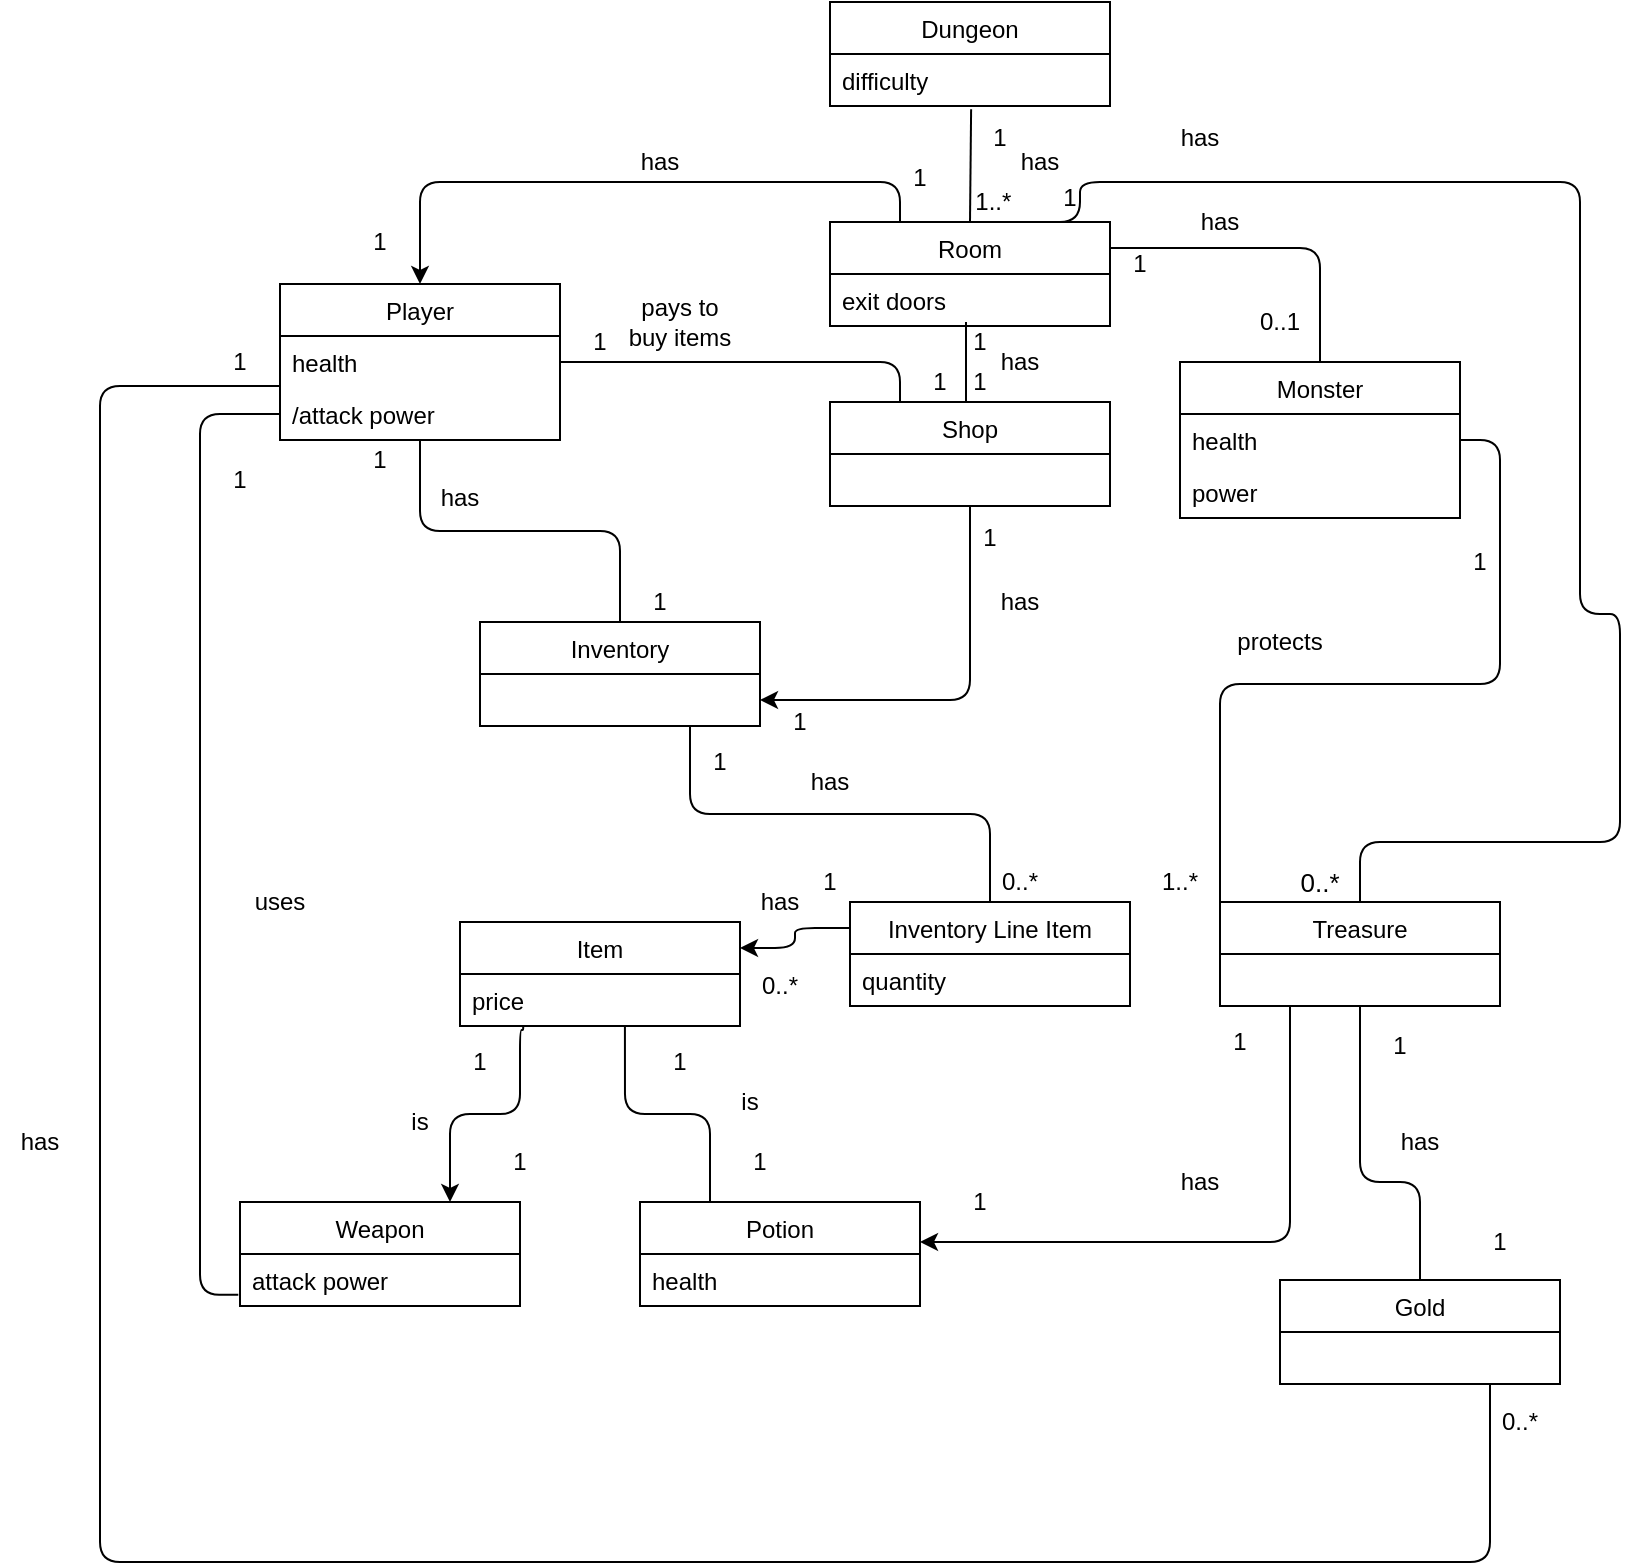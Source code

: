 <mxfile version="14.4.2" type="device"><diagram id="jh66l_IsgjTNY8AxcWGC" name="Page-1"><mxGraphModel dx="1038" dy="522" grid="1" gridSize="10" guides="1" tooltips="1" connect="1" arrows="1" fold="1" page="1" pageScale="1" pageWidth="850" pageHeight="1100" math="0" shadow="0"><root><mxCell id="0"/><mxCell id="1" parent="0"/><mxCell id="UYBUeqFoWSDo8eOxI7jC-110" style="edgeStyle=orthogonalEdgeStyle;rounded=1;orthogonalLoop=1;jettySize=auto;html=1;entryX=0.5;entryY=0;entryDx=0;entryDy=0;endArrow=none;endFill=0;" edge="1" parent="1" source="UYBUeqFoWSDo8eOxI7jC-1" target="UYBUeqFoWSDo8eOxI7jC-25"><mxGeometry relative="1" as="geometry"/></mxCell><mxCell id="UYBUeqFoWSDo8eOxI7jC-1" value="Player" style="swimlane;fontStyle=0;childLayout=stackLayout;horizontal=1;startSize=26;fillColor=none;horizontalStack=0;resizeParent=1;resizeParentMax=0;resizeLast=0;collapsible=1;marginBottom=0;" vertex="1" parent="1"><mxGeometry x="150" y="171" width="140" height="78" as="geometry"/></mxCell><mxCell id="UYBUeqFoWSDo8eOxI7jC-45" value="health" style="text;strokeColor=none;fillColor=none;align=left;verticalAlign=top;spacingLeft=4;spacingRight=4;overflow=hidden;rotatable=0;points=[[0,0.5],[1,0.5]];portConstraint=eastwest;" vertex="1" parent="UYBUeqFoWSDo8eOxI7jC-1"><mxGeometry y="26" width="140" height="26" as="geometry"/></mxCell><mxCell id="UYBUeqFoWSDo8eOxI7jC-47" value="/attack power" style="text;strokeColor=none;fillColor=none;align=left;verticalAlign=top;spacingLeft=4;spacingRight=4;overflow=hidden;rotatable=0;points=[[0,0.5],[1,0.5]];portConstraint=eastwest;" vertex="1" parent="UYBUeqFoWSDo8eOxI7jC-1"><mxGeometry y="52" width="140" height="26" as="geometry"/></mxCell><mxCell id="UYBUeqFoWSDo8eOxI7jC-5" value="Shop" style="swimlane;fontStyle=0;childLayout=stackLayout;horizontal=1;startSize=26;fillColor=none;horizontalStack=0;resizeParent=1;resizeParentMax=0;resizeLast=0;collapsible=1;marginBottom=0;" vertex="1" parent="1"><mxGeometry x="425" y="230" width="140" height="52" as="geometry"/></mxCell><mxCell id="UYBUeqFoWSDo8eOxI7jC-13" value="Dungeon" style="swimlane;fontStyle=0;childLayout=stackLayout;horizontal=1;startSize=26;fillColor=none;horizontalStack=0;resizeParent=1;resizeParentMax=0;resizeLast=0;collapsible=1;marginBottom=0;" vertex="1" parent="1"><mxGeometry x="425" y="30" width="140" height="52" as="geometry"/></mxCell><mxCell id="UYBUeqFoWSDo8eOxI7jC-15" value="difficulty" style="text;strokeColor=none;fillColor=none;align=left;verticalAlign=top;spacingLeft=4;spacingRight=4;overflow=hidden;rotatable=0;points=[[0,0.5],[1,0.5]];portConstraint=eastwest;" vertex="1" parent="UYBUeqFoWSDo8eOxI7jC-13"><mxGeometry y="26" width="140" height="26" as="geometry"/></mxCell><mxCell id="UYBUeqFoWSDo8eOxI7jC-197" style="edgeStyle=orthogonalEdgeStyle;rounded=1;orthogonalLoop=1;jettySize=auto;html=1;exitX=0.75;exitY=0;exitDx=0;exitDy=0;entryX=1.04;entryY=-0.4;entryDx=0;entryDy=0;entryPerimeter=0;startArrow=classic;startFill=1;endArrow=none;endFill=0;" edge="1" parent="1" source="UYBUeqFoWSDo8eOxI7jC-17" target="UYBUeqFoWSDo8eOxI7jC-198"><mxGeometry relative="1" as="geometry"><Array as="points"><mxPoint x="235" y="586"/><mxPoint x="270" y="586"/><mxPoint x="270" y="544"/><mxPoint x="272" y="544"/></Array></mxGeometry></mxCell><mxCell id="UYBUeqFoWSDo8eOxI7jC-17" value="Weapon" style="swimlane;fontStyle=0;childLayout=stackLayout;horizontal=1;startSize=26;fillColor=none;horizontalStack=0;resizeParent=1;resizeParentMax=0;resizeLast=0;collapsible=1;marginBottom=0;" vertex="1" parent="1"><mxGeometry x="130" y="630" width="140" height="52" as="geometry"/></mxCell><mxCell id="UYBUeqFoWSDo8eOxI7jC-18" value="attack power" style="text;strokeColor=none;fillColor=none;align=left;verticalAlign=top;spacingLeft=4;spacingRight=4;overflow=hidden;rotatable=0;points=[[0,0.5],[1,0.5]];portConstraint=eastwest;" vertex="1" parent="UYBUeqFoWSDo8eOxI7jC-17"><mxGeometry y="26" width="140" height="26" as="geometry"/></mxCell><mxCell id="UYBUeqFoWSDo8eOxI7jC-88" style="edgeStyle=orthogonalEdgeStyle;rounded=1;orthogonalLoop=1;jettySize=auto;html=1;exitX=0.75;exitY=0;exitDx=0;exitDy=0;entryX=0.5;entryY=0;entryDx=0;entryDy=0;endArrow=none;endFill=0;" edge="1" parent="1" source="UYBUeqFoWSDo8eOxI7jC-21" target="UYBUeqFoWSDo8eOxI7jC-75"><mxGeometry relative="1" as="geometry"><Array as="points"><mxPoint x="550" y="140"/><mxPoint x="550" y="120"/><mxPoint x="800" y="120"/><mxPoint x="800" y="336"/><mxPoint x="820" y="336"/><mxPoint x="820" y="450"/><mxPoint x="690" y="450"/></Array></mxGeometry></mxCell><mxCell id="UYBUeqFoWSDo8eOxI7jC-120" style="edgeStyle=orthogonalEdgeStyle;rounded=1;orthogonalLoop=1;jettySize=auto;html=1;exitX=0.25;exitY=0;exitDx=0;exitDy=0;entryX=0.5;entryY=0;entryDx=0;entryDy=0;endArrow=classic;endFill=1;startArrow=none;startFill=0;" edge="1" parent="1" source="UYBUeqFoWSDo8eOxI7jC-21" target="UYBUeqFoWSDo8eOxI7jC-1"><mxGeometry relative="1" as="geometry"/></mxCell><mxCell id="UYBUeqFoWSDo8eOxI7jC-21" value="Room" style="swimlane;fontStyle=0;childLayout=stackLayout;horizontal=1;startSize=26;fillColor=none;horizontalStack=0;resizeParent=1;resizeParentMax=0;resizeLast=0;collapsible=1;marginBottom=0;" vertex="1" parent="1"><mxGeometry x="425" y="140" width="140" height="52" as="geometry"/></mxCell><mxCell id="UYBUeqFoWSDo8eOxI7jC-22" value="exit doors" style="text;strokeColor=none;fillColor=none;align=left;verticalAlign=top;spacingLeft=4;spacingRight=4;overflow=hidden;rotatable=0;points=[[0,0.5],[1,0.5]];portConstraint=eastwest;" vertex="1" parent="UYBUeqFoWSDo8eOxI7jC-21"><mxGeometry y="26" width="140" height="26" as="geometry"/></mxCell><mxCell id="UYBUeqFoWSDo8eOxI7jC-192" style="edgeStyle=orthogonalEdgeStyle;rounded=1;orthogonalLoop=1;jettySize=auto;html=1;exitX=0.75;exitY=1;exitDx=0;exitDy=0;startArrow=none;startFill=0;endArrow=none;endFill=0;" edge="1" parent="1" source="UYBUeqFoWSDo8eOxI7jC-25" target="UYBUeqFoWSDo8eOxI7jC-189"><mxGeometry relative="1" as="geometry"/></mxCell><mxCell id="UYBUeqFoWSDo8eOxI7jC-25" value="Inventory" style="swimlane;fontStyle=0;childLayout=stackLayout;horizontal=1;startSize=26;fillColor=none;horizontalStack=0;resizeParent=1;resizeParentMax=0;resizeLast=0;collapsible=1;marginBottom=0;" vertex="1" parent="1"><mxGeometry x="250" y="340" width="140" height="52" as="geometry"/></mxCell><mxCell id="UYBUeqFoWSDo8eOxI7jC-191" style="edgeStyle=orthogonalEdgeStyle;rounded=1;orthogonalLoop=1;jettySize=auto;html=1;exitX=1;exitY=0.25;exitDx=0;exitDy=0;entryX=0;entryY=0.25;entryDx=0;entryDy=0;startArrow=classic;startFill=1;endArrow=none;endFill=0;" edge="1" parent="1" source="UYBUeqFoWSDo8eOxI7jC-29" target="UYBUeqFoWSDo8eOxI7jC-189"><mxGeometry relative="1" as="geometry"/></mxCell><mxCell id="UYBUeqFoWSDo8eOxI7jC-29" value="Item" style="swimlane;fontStyle=0;childLayout=stackLayout;horizontal=1;startSize=26;fillColor=none;horizontalStack=0;resizeParent=1;resizeParentMax=0;resizeLast=0;collapsible=1;marginBottom=0;" vertex="1" parent="1"><mxGeometry x="240" y="490" width="140" height="52" as="geometry"/></mxCell><mxCell id="UYBUeqFoWSDo8eOxI7jC-195" value="price" style="text;strokeColor=none;fillColor=none;align=left;verticalAlign=top;spacingLeft=4;spacingRight=4;overflow=hidden;rotatable=0;points=[[0,0.5],[1,0.5]];portConstraint=eastwest;" vertex="1" parent="UYBUeqFoWSDo8eOxI7jC-29"><mxGeometry y="26" width="140" height="26" as="geometry"/></mxCell><mxCell id="UYBUeqFoWSDo8eOxI7jC-48" value="Monster" style="swimlane;fontStyle=0;childLayout=stackLayout;horizontal=1;startSize=26;fillColor=none;horizontalStack=0;resizeParent=1;resizeParentMax=0;resizeLast=0;collapsible=1;marginBottom=0;" vertex="1" parent="1"><mxGeometry x="600" y="210" width="140" height="78" as="geometry"/></mxCell><mxCell id="UYBUeqFoWSDo8eOxI7jC-49" value="health" style="text;strokeColor=none;fillColor=none;align=left;verticalAlign=top;spacingLeft=4;spacingRight=4;overflow=hidden;rotatable=0;points=[[0,0.5],[1,0.5]];portConstraint=eastwest;" vertex="1" parent="UYBUeqFoWSDo8eOxI7jC-48"><mxGeometry y="26" width="140" height="26" as="geometry"/></mxCell><mxCell id="UYBUeqFoWSDo8eOxI7jC-123" value="power" style="text;strokeColor=none;fillColor=none;align=left;verticalAlign=top;spacingLeft=4;spacingRight=4;overflow=hidden;rotatable=0;points=[[0,0.5],[1,0.5]];portConstraint=eastwest;" vertex="1" parent="UYBUeqFoWSDo8eOxI7jC-48"><mxGeometry y="52" width="140" height="26" as="geometry"/></mxCell><mxCell id="UYBUeqFoWSDo8eOxI7jC-52" value="" style="endArrow=none;html=1;exitX=0.5;exitY=0;exitDx=0;exitDy=0;entryX=0.504;entryY=1.062;entryDx=0;entryDy=0;entryPerimeter=0;" edge="1" parent="1" source="UYBUeqFoWSDo8eOxI7jC-21" target="UYBUeqFoWSDo8eOxI7jC-15"><mxGeometry width="50" height="50" relative="1" as="geometry"><mxPoint x="400" y="230" as="sourcePoint"/><mxPoint x="495.14" y="108" as="targetPoint"/></mxGeometry></mxCell><mxCell id="UYBUeqFoWSDo8eOxI7jC-54" value="" style="endArrow=none;html=1;" edge="1" parent="1"><mxGeometry width="50" height="50" relative="1" as="geometry"><mxPoint x="493" y="230" as="sourcePoint"/><mxPoint x="493" y="190" as="targetPoint"/></mxGeometry></mxCell><mxCell id="UYBUeqFoWSDo8eOxI7jC-55" value="" style="endArrow=none;html=1;entryX=1;entryY=0.25;entryDx=0;entryDy=0;exitX=0.5;exitY=0;exitDx=0;exitDy=0;" edge="1" parent="1" source="UYBUeqFoWSDo8eOxI7jC-48" target="UYBUeqFoWSDo8eOxI7jC-21"><mxGeometry width="50" height="50" relative="1" as="geometry"><mxPoint x="400" y="330" as="sourcePoint"/><mxPoint x="450" y="280" as="targetPoint"/><Array as="points"><mxPoint x="670" y="153"/></Array></mxGeometry></mxCell><mxCell id="UYBUeqFoWSDo8eOxI7jC-196" style="edgeStyle=orthogonalEdgeStyle;rounded=1;orthogonalLoop=1;jettySize=auto;html=1;exitX=0.25;exitY=0;exitDx=0;exitDy=0;entryX=0.589;entryY=1.015;entryDx=0;entryDy=0;entryPerimeter=0;startArrow=none;startFill=0;endArrow=none;endFill=0;" edge="1" parent="1" source="UYBUeqFoWSDo8eOxI7jC-58" target="UYBUeqFoWSDo8eOxI7jC-195"><mxGeometry relative="1" as="geometry"/></mxCell><mxCell id="UYBUeqFoWSDo8eOxI7jC-58" value="Potion" style="swimlane;fontStyle=0;childLayout=stackLayout;horizontal=1;startSize=26;fillColor=none;horizontalStack=0;resizeParent=1;resizeParentMax=0;resizeLast=0;collapsible=1;marginBottom=0;" vertex="1" parent="1"><mxGeometry x="330" y="630" width="140" height="52" as="geometry"/></mxCell><mxCell id="UYBUeqFoWSDo8eOxI7jC-59" value="health" style="text;strokeColor=none;fillColor=none;align=left;verticalAlign=top;spacingLeft=4;spacingRight=4;overflow=hidden;rotatable=0;points=[[0,0.5],[1,0.5]];portConstraint=eastwest;" vertex="1" parent="UYBUeqFoWSDo8eOxI7jC-58"><mxGeometry y="26" width="140" height="26" as="geometry"/></mxCell><mxCell id="UYBUeqFoWSDo8eOxI7jC-70" value="" style="endArrow=none;html=1;exitX=1;exitY=0.5;exitDx=0;exitDy=0;entryX=0.5;entryY=1;entryDx=0;entryDy=0;endFill=0;startArrow=classic;startFill=1;" edge="1" parent="1" target="UYBUeqFoWSDo8eOxI7jC-5"><mxGeometry width="50" height="50" relative="1" as="geometry"><mxPoint x="390" y="379" as="sourcePoint"/><mxPoint x="490" y="290" as="targetPoint"/><Array as="points"><mxPoint x="495" y="379"/></Array></mxGeometry></mxCell><mxCell id="UYBUeqFoWSDo8eOxI7jC-72" value="has" style="text;html=1;strokeColor=none;fillColor=none;align=center;verticalAlign=middle;whiteSpace=wrap;rounded=0;" vertex="1" parent="1"><mxGeometry x="320" y="100" width="40" height="20" as="geometry"/></mxCell><mxCell id="UYBUeqFoWSDo8eOxI7jC-73" value="has" style="text;html=1;strokeColor=none;fillColor=none;align=center;verticalAlign=middle;whiteSpace=wrap;rounded=0;" vertex="1" parent="1"><mxGeometry x="500" y="200" width="40" height="20" as="geometry"/></mxCell><mxCell id="UYBUeqFoWSDo8eOxI7jC-74" value="has" style="text;html=1;strokeColor=none;fillColor=none;align=center;verticalAlign=middle;whiteSpace=wrap;rounded=0;" vertex="1" parent="1"><mxGeometry x="600" y="130" width="40" height="20" as="geometry"/></mxCell><mxCell id="UYBUeqFoWSDo8eOxI7jC-94" style="edgeStyle=orthogonalEdgeStyle;rounded=1;orthogonalLoop=1;jettySize=auto;html=1;exitX=0.5;exitY=1;exitDx=0;exitDy=0;entryX=0.5;entryY=0;entryDx=0;entryDy=0;endArrow=none;endFill=0;" edge="1" parent="1" source="UYBUeqFoWSDo8eOxI7jC-75" target="UYBUeqFoWSDo8eOxI7jC-82"><mxGeometry relative="1" as="geometry"><mxPoint x="790" y="708" as="targetPoint"/><Array as="points"><mxPoint x="690" y="620"/><mxPoint x="720" y="620"/></Array></mxGeometry></mxCell><mxCell id="UYBUeqFoWSDo8eOxI7jC-104" style="edgeStyle=orthogonalEdgeStyle;rounded=1;orthogonalLoop=1;jettySize=auto;html=1;exitX=0.25;exitY=1;exitDx=0;exitDy=0;endArrow=classic;endFill=1;" edge="1" parent="1" source="UYBUeqFoWSDo8eOxI7jC-75"><mxGeometry relative="1" as="geometry"><mxPoint x="470" y="650" as="targetPoint"/><Array as="points"><mxPoint x="655" y="650"/><mxPoint x="470" y="650"/></Array></mxGeometry></mxCell><mxCell id="UYBUeqFoWSDo8eOxI7jC-75" value="Treasure" style="swimlane;fontStyle=0;childLayout=stackLayout;horizontal=1;startSize=26;fillColor=none;horizontalStack=0;resizeParent=1;resizeParentMax=0;resizeLast=0;collapsible=1;marginBottom=0;" vertex="1" parent="1"><mxGeometry x="620" y="480" width="140" height="52" as="geometry"/></mxCell><mxCell id="UYBUeqFoWSDo8eOxI7jC-105" style="edgeStyle=orthogonalEdgeStyle;rounded=1;orthogonalLoop=1;jettySize=auto;html=1;exitX=0.75;exitY=1;exitDx=0;exitDy=0;endArrow=none;endFill=0;startArrow=none;startFill=0;" edge="1" parent="1" source="UYBUeqFoWSDo8eOxI7jC-82"><mxGeometry relative="1" as="geometry"><mxPoint x="150" y="222" as="targetPoint"/><Array as="points"><mxPoint x="755" y="810"/><mxPoint x="60" y="810"/><mxPoint x="60" y="222"/></Array></mxGeometry></mxCell><mxCell id="UYBUeqFoWSDo8eOxI7jC-82" value="Gold" style="swimlane;fontStyle=0;childLayout=stackLayout;horizontal=1;startSize=26;fillColor=none;horizontalStack=0;resizeParent=1;resizeParentMax=0;resizeLast=0;collapsible=1;marginBottom=0;" vertex="1" parent="1"><mxGeometry x="650" y="669" width="140" height="52" as="geometry"/></mxCell><mxCell id="UYBUeqFoWSDo8eOxI7jC-115" style="edgeStyle=orthogonalEdgeStyle;rounded=1;orthogonalLoop=1;jettySize=auto;html=1;exitX=1;exitY=0.5;exitDx=0;exitDy=0;entryX=0.25;entryY=0;entryDx=0;entryDy=0;endArrow=none;endFill=0;" edge="1" parent="1" source="UYBUeqFoWSDo8eOxI7jC-45" target="UYBUeqFoWSDo8eOxI7jC-5"><mxGeometry relative="1" as="geometry"/></mxCell><mxCell id="UYBUeqFoWSDo8eOxI7jC-118" value="has" style="text;html=1;strokeColor=none;fillColor=none;align=center;verticalAlign=middle;whiteSpace=wrap;rounded=0;" vertex="1" parent="1"><mxGeometry x="590" y="88" width="40" height="20" as="geometry"/></mxCell><mxCell id="UYBUeqFoWSDo8eOxI7jC-121" value="has" style="text;html=1;strokeColor=none;fillColor=none;align=center;verticalAlign=middle;whiteSpace=wrap;rounded=0;" vertex="1" parent="1"><mxGeometry x="510" y="100" width="40" height="20" as="geometry"/></mxCell><mxCell id="UYBUeqFoWSDo8eOxI7jC-122" value="pays to buy items" style="text;html=1;strokeColor=none;fillColor=none;align=center;verticalAlign=middle;whiteSpace=wrap;rounded=0;" vertex="1" parent="1"><mxGeometry x="320" y="180" width="60" height="20" as="geometry"/></mxCell><mxCell id="UYBUeqFoWSDo8eOxI7jC-132" value="has" style="text;html=1;strokeColor=none;fillColor=none;align=center;verticalAlign=middle;whiteSpace=wrap;rounded=0;" vertex="1" parent="1"><mxGeometry x="405" y="410" width="40" height="20" as="geometry"/></mxCell><mxCell id="UYBUeqFoWSDo8eOxI7jC-133" value="has" style="text;html=1;strokeColor=none;fillColor=none;align=center;verticalAlign=middle;whiteSpace=wrap;rounded=0;" vertex="1" parent="1"><mxGeometry x="500" y="320" width="40" height="20" as="geometry"/></mxCell><mxCell id="UYBUeqFoWSDo8eOxI7jC-134" value="has" style="text;html=1;strokeColor=none;fillColor=none;align=center;verticalAlign=middle;whiteSpace=wrap;rounded=0;" vertex="1" parent="1"><mxGeometry x="220" y="268" width="40" height="20" as="geometry"/></mxCell><mxCell id="UYBUeqFoWSDo8eOxI7jC-135" value="has" style="text;html=1;strokeColor=none;fillColor=none;align=center;verticalAlign=middle;whiteSpace=wrap;rounded=0;" vertex="1" parent="1"><mxGeometry x="10" y="590" width="40" height="20" as="geometry"/></mxCell><mxCell id="UYBUeqFoWSDo8eOxI7jC-136" value="&lt;font style=&quot;font-size: 12px&quot;&gt;0..*&lt;/font&gt;" style="text;html=1;strokeColor=none;fillColor=none;align=center;verticalAlign=middle;whiteSpace=wrap;rounded=0;" vertex="1" parent="1"><mxGeometry x="750" y="730" width="40" height="20" as="geometry"/></mxCell><mxCell id="UYBUeqFoWSDo8eOxI7jC-137" value="1" style="text;html=1;strokeColor=none;fillColor=none;align=center;verticalAlign=middle;whiteSpace=wrap;rounded=0;" vertex="1" parent="1"><mxGeometry x="450" y="108" width="40" height="20" as="geometry"/></mxCell><mxCell id="UYBUeqFoWSDo8eOxI7jC-139" value="1" style="text;html=1;strokeColor=none;fillColor=none;align=center;verticalAlign=middle;whiteSpace=wrap;rounded=0;" vertex="1" parent="1"><mxGeometry x="110" y="200" width="40" height="20" as="geometry"/></mxCell><mxCell id="UYBUeqFoWSDo8eOxI7jC-140" value="1" style="text;html=1;strokeColor=none;fillColor=none;align=center;verticalAlign=middle;whiteSpace=wrap;rounded=0;" vertex="1" parent="1"><mxGeometry x="490" y="88" width="40" height="20" as="geometry"/></mxCell><mxCell id="UYBUeqFoWSDo8eOxI7jC-141" value="&amp;nbsp; &amp;nbsp; 1..*" style="text;html=1;strokeColor=none;fillColor=none;align=center;verticalAlign=middle;whiteSpace=wrap;rounded=0;" vertex="1" parent="1"><mxGeometry x="480" y="120" width="40" height="20" as="geometry"/></mxCell><mxCell id="UYBUeqFoWSDo8eOxI7jC-143" value="1" style="text;html=1;strokeColor=none;fillColor=none;align=center;verticalAlign=middle;whiteSpace=wrap;rounded=0;" vertex="1" parent="1"><mxGeometry x="180" y="140" width="40" height="20" as="geometry"/></mxCell><mxCell id="UYBUeqFoWSDo8eOxI7jC-144" value="1" style="text;html=1;strokeColor=none;fillColor=none;align=center;verticalAlign=middle;whiteSpace=wrap;rounded=0;" vertex="1" parent="1"><mxGeometry x="290" y="190" width="40" height="20" as="geometry"/></mxCell><mxCell id="UYBUeqFoWSDo8eOxI7jC-145" value="1" style="text;html=1;strokeColor=none;fillColor=none;align=center;verticalAlign=middle;whiteSpace=wrap;rounded=0;" vertex="1" parent="1"><mxGeometry x="460" y="210" width="40" height="20" as="geometry"/></mxCell><mxCell id="UYBUeqFoWSDo8eOxI7jC-146" value="1" style="text;html=1;strokeColor=none;fillColor=none;align=center;verticalAlign=middle;whiteSpace=wrap;rounded=0;" vertex="1" parent="1"><mxGeometry x="480" y="190" width="40" height="20" as="geometry"/></mxCell><mxCell id="UYBUeqFoWSDo8eOxI7jC-147" value="1" style="text;html=1;strokeColor=none;fillColor=none;align=center;verticalAlign=middle;whiteSpace=wrap;rounded=0;" vertex="1" parent="1"><mxGeometry x="480" y="210" width="40" height="20" as="geometry"/></mxCell><mxCell id="UYBUeqFoWSDo8eOxI7jC-148" value="1" style="text;html=1;strokeColor=none;fillColor=none;align=center;verticalAlign=middle;whiteSpace=wrap;rounded=0;" vertex="1" parent="1"><mxGeometry x="525" y="118" width="40" height="20" as="geometry"/></mxCell><mxCell id="UYBUeqFoWSDo8eOxI7jC-149" value="1" style="text;html=1;strokeColor=none;fillColor=none;align=center;verticalAlign=middle;whiteSpace=wrap;rounded=0;" vertex="1" parent="1"><mxGeometry x="560" y="151" width="40" height="20" as="geometry"/></mxCell><mxCell id="UYBUeqFoWSDo8eOxI7jC-150" value="0..1" style="text;html=1;strokeColor=none;fillColor=none;align=center;verticalAlign=middle;whiteSpace=wrap;rounded=0;" vertex="1" parent="1"><mxGeometry x="630" y="180" width="40" height="20" as="geometry"/></mxCell><mxCell id="UYBUeqFoWSDo8eOxI7jC-151" value="1" style="text;html=1;strokeColor=none;fillColor=none;align=center;verticalAlign=middle;whiteSpace=wrap;rounded=0;" vertex="1" parent="1"><mxGeometry x="370" y="600" width="40" height="20" as="geometry"/></mxCell><mxCell id="UYBUeqFoWSDo8eOxI7jC-153" value="&lt;font style=&quot;font-size: 13px&quot;&gt;0..*&lt;/font&gt;" style="text;html=1;strokeColor=none;fillColor=none;align=center;verticalAlign=middle;whiteSpace=wrap;rounded=0;" vertex="1" parent="1"><mxGeometry x="650" y="460" width="40" height="20" as="geometry"/></mxCell><mxCell id="UYBUeqFoWSDo8eOxI7jC-154" value="1" style="text;html=1;strokeColor=none;fillColor=none;align=center;verticalAlign=middle;whiteSpace=wrap;rounded=0;" vertex="1" parent="1"><mxGeometry x="740" y="640" width="40" height="20" as="geometry"/></mxCell><mxCell id="UYBUeqFoWSDo8eOxI7jC-155" style="edgeStyle=orthogonalEdgeStyle;rounded=1;orthogonalLoop=1;jettySize=auto;html=1;exitX=1;exitY=0.5;exitDx=0;exitDy=0;entryX=0;entryY=0;entryDx=0;entryDy=0;startArrow=none;startFill=0;endArrow=none;endFill=0;" edge="1" parent="1" source="UYBUeqFoWSDo8eOxI7jC-49" target="UYBUeqFoWSDo8eOxI7jC-75"><mxGeometry relative="1" as="geometry"/></mxCell><mxCell id="UYBUeqFoWSDo8eOxI7jC-156" value="1" style="text;html=1;strokeColor=none;fillColor=none;align=center;verticalAlign=middle;whiteSpace=wrap;rounded=0;" vertex="1" parent="1"><mxGeometry x="730" y="300" width="40" height="20" as="geometry"/></mxCell><mxCell id="UYBUeqFoWSDo8eOxI7jC-157" value="1..*" style="text;html=1;strokeColor=none;fillColor=none;align=center;verticalAlign=middle;whiteSpace=wrap;rounded=0;" vertex="1" parent="1"><mxGeometry x="580" y="460" width="40" height="20" as="geometry"/></mxCell><mxCell id="UYBUeqFoWSDo8eOxI7jC-158" value="protects" style="text;html=1;strokeColor=none;fillColor=none;align=center;verticalAlign=middle;whiteSpace=wrap;rounded=0;" vertex="1" parent="1"><mxGeometry x="630" y="340" width="40" height="20" as="geometry"/></mxCell><mxCell id="UYBUeqFoWSDo8eOxI7jC-161" value="1" style="text;html=1;strokeColor=none;fillColor=none;align=center;verticalAlign=middle;whiteSpace=wrap;rounded=0;" vertex="1" parent="1"><mxGeometry x="350" y="400" width="40" height="20" as="geometry"/></mxCell><mxCell id="UYBUeqFoWSDo8eOxI7jC-162" value="0..*" style="text;html=1;strokeColor=none;fillColor=none;align=center;verticalAlign=middle;whiteSpace=wrap;rounded=0;" vertex="1" parent="1"><mxGeometry x="500" y="460" width="40" height="20" as="geometry"/></mxCell><mxCell id="UYBUeqFoWSDo8eOxI7jC-163" value="1" style="text;html=1;strokeColor=none;fillColor=none;align=center;verticalAlign=middle;whiteSpace=wrap;rounded=0;" vertex="1" parent="1"><mxGeometry x="405" y="460" width="40" height="20" as="geometry"/></mxCell><mxCell id="UYBUeqFoWSDo8eOxI7jC-167" value="1" style="text;html=1;strokeColor=none;fillColor=none;align=center;verticalAlign=middle;whiteSpace=wrap;rounded=0;" vertex="1" parent="1"><mxGeometry x="180" y="249" width="40" height="20" as="geometry"/></mxCell><mxCell id="UYBUeqFoWSDo8eOxI7jC-168" value="1" style="text;html=1;strokeColor=none;fillColor=none;align=center;verticalAlign=middle;whiteSpace=wrap;rounded=0;" vertex="1" parent="1"><mxGeometry x="320" y="320" width="40" height="20" as="geometry"/></mxCell><mxCell id="UYBUeqFoWSDo8eOxI7jC-170" value="1" style="text;html=1;strokeColor=none;fillColor=none;align=center;verticalAlign=middle;whiteSpace=wrap;rounded=0;" vertex="1" parent="1"><mxGeometry x="610" y="540" width="40" height="20" as="geometry"/></mxCell><mxCell id="UYBUeqFoWSDo8eOxI7jC-171" value="1" style="text;html=1;strokeColor=none;fillColor=none;align=center;verticalAlign=middle;whiteSpace=wrap;rounded=0;" vertex="1" parent="1"><mxGeometry x="480" y="620" width="40" height="20" as="geometry"/></mxCell><mxCell id="UYBUeqFoWSDo8eOxI7jC-172" value="1" style="text;html=1;strokeColor=none;fillColor=none;align=center;verticalAlign=middle;whiteSpace=wrap;rounded=0;" vertex="1" parent="1"><mxGeometry x="690" y="542" width="40" height="20" as="geometry"/></mxCell><mxCell id="UYBUeqFoWSDo8eOxI7jC-177" value="has" style="text;html=1;strokeColor=none;fillColor=none;align=center;verticalAlign=middle;whiteSpace=wrap;rounded=0;" vertex="1" parent="1"><mxGeometry x="590" y="610" width="40" height="20" as="geometry"/></mxCell><mxCell id="UYBUeqFoWSDo8eOxI7jC-178" value="has" style="text;html=1;strokeColor=none;fillColor=none;align=center;verticalAlign=middle;whiteSpace=wrap;rounded=0;" vertex="1" parent="1"><mxGeometry x="700" y="590" width="40" height="20" as="geometry"/></mxCell><mxCell id="UYBUeqFoWSDo8eOxI7jC-179" style="edgeStyle=orthogonalEdgeStyle;rounded=1;orthogonalLoop=1;jettySize=auto;html=1;exitX=0;exitY=0.5;exitDx=0;exitDy=0;startArrow=none;startFill=0;endArrow=none;endFill=0;entryX=-0.006;entryY=-0.215;entryDx=0;entryDy=0;entryPerimeter=0;" edge="1" parent="1" source="UYBUeqFoWSDo8eOxI7jC-47"><mxGeometry relative="1" as="geometry"><mxPoint x="129.16" y="676.41" as="targetPoint"/><Array as="points"><mxPoint x="110" y="236"/><mxPoint x="110" y="676"/></Array></mxGeometry></mxCell><mxCell id="UYBUeqFoWSDo8eOxI7jC-180" value="1" style="text;html=1;strokeColor=none;fillColor=none;align=center;verticalAlign=middle;whiteSpace=wrap;rounded=0;" vertex="1" parent="1"><mxGeometry x="110" y="259" width="40" height="20" as="geometry"/></mxCell><mxCell id="UYBUeqFoWSDo8eOxI7jC-184" value="is" style="text;html=1;strokeColor=none;fillColor=none;align=center;verticalAlign=middle;whiteSpace=wrap;rounded=0;" vertex="1" parent="1"><mxGeometry x="200" y="580" width="40" height="20" as="geometry"/></mxCell><mxCell id="UYBUeqFoWSDo8eOxI7jC-187" value="1" style="text;html=1;strokeColor=none;fillColor=none;align=center;verticalAlign=middle;whiteSpace=wrap;rounded=0;" vertex="1" parent="1"><mxGeometry x="485" y="288" width="40" height="20" as="geometry"/></mxCell><mxCell id="UYBUeqFoWSDo8eOxI7jC-188" value="1" style="text;html=1;strokeColor=none;fillColor=none;align=center;verticalAlign=middle;whiteSpace=wrap;rounded=0;" vertex="1" parent="1"><mxGeometry x="390" y="380" width="40" height="20" as="geometry"/></mxCell><mxCell id="UYBUeqFoWSDo8eOxI7jC-189" value="Inventory Line Item" style="swimlane;fontStyle=0;childLayout=stackLayout;horizontal=1;startSize=26;fillColor=none;horizontalStack=0;resizeParent=1;resizeParentMax=0;resizeLast=0;collapsible=1;marginBottom=0;" vertex="1" parent="1"><mxGeometry x="435" y="480" width="140" height="52" as="geometry"/></mxCell><mxCell id="UYBUeqFoWSDo8eOxI7jC-190" value="quantity" style="text;strokeColor=none;fillColor=none;align=left;verticalAlign=top;spacingLeft=4;spacingRight=4;overflow=hidden;rotatable=0;points=[[0,0.5],[1,0.5]];portConstraint=eastwest;" vertex="1" parent="UYBUeqFoWSDo8eOxI7jC-189"><mxGeometry y="26" width="140" height="26" as="geometry"/></mxCell><mxCell id="UYBUeqFoWSDo8eOxI7jC-198" value="1" style="text;html=1;strokeColor=none;fillColor=none;align=center;verticalAlign=middle;whiteSpace=wrap;rounded=0;" vertex="1" parent="1"><mxGeometry x="230" y="550" width="40" height="20" as="geometry"/></mxCell><mxCell id="UYBUeqFoWSDo8eOxI7jC-199" value="1" style="text;html=1;strokeColor=none;fillColor=none;align=center;verticalAlign=middle;whiteSpace=wrap;rounded=0;" vertex="1" parent="1"><mxGeometry x="250" y="600" width="40" height="20" as="geometry"/></mxCell><mxCell id="UYBUeqFoWSDo8eOxI7jC-204" value="1" style="text;html=1;strokeColor=none;fillColor=none;align=center;verticalAlign=middle;whiteSpace=wrap;rounded=0;" vertex="1" parent="1"><mxGeometry x="330" y="550" width="40" height="20" as="geometry"/></mxCell><mxCell id="UYBUeqFoWSDo8eOxI7jC-209" value="uses" style="text;html=1;strokeColor=none;fillColor=none;align=center;verticalAlign=middle;whiteSpace=wrap;rounded=0;" vertex="1" parent="1"><mxGeometry x="130" y="470" width="40" height="20" as="geometry"/></mxCell><mxCell id="UYBUeqFoWSDo8eOxI7jC-210" value="is" style="text;html=1;strokeColor=none;fillColor=none;align=center;verticalAlign=middle;whiteSpace=wrap;rounded=0;" vertex="1" parent="1"><mxGeometry x="365" y="570" width="40" height="20" as="geometry"/></mxCell><mxCell id="UYBUeqFoWSDo8eOxI7jC-211" value="0..*" style="text;html=1;strokeColor=none;fillColor=none;align=center;verticalAlign=middle;whiteSpace=wrap;rounded=0;" vertex="1" parent="1"><mxGeometry x="380" y="512" width="40" height="20" as="geometry"/></mxCell><mxCell id="UYBUeqFoWSDo8eOxI7jC-212" value="has" style="text;html=1;strokeColor=none;fillColor=none;align=center;verticalAlign=middle;whiteSpace=wrap;rounded=0;" vertex="1" parent="1"><mxGeometry x="380" y="470" width="40" height="20" as="geometry"/></mxCell></root></mxGraphModel></diagram></mxfile>